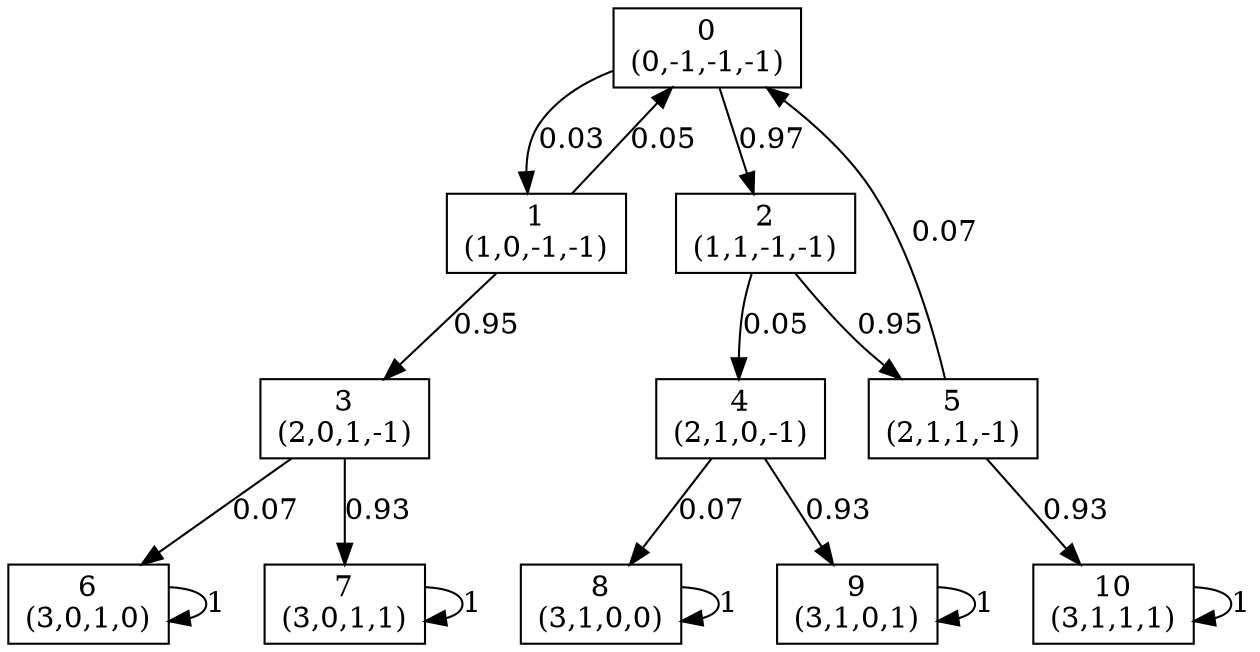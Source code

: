 digraph P {
node [shape=box];
0 -> 1 [ label="0.03" ];
0 -> 2 [ label="0.97" ];
1 -> 0 [ label="0.05" ];
1 -> 3 [ label="0.95" ];
2 -> 4 [ label="0.05" ];
2 -> 5 [ label="0.95" ];
3 -> 6 [ label="0.07" ];
3 -> 7 [ label="0.93" ];
4 -> 8 [ label="0.07" ];
4 -> 9 [ label="0.93" ];
5 -> 0 [ label="0.07" ];
5 -> 10 [ label="0.93" ];
6 -> 6 [ label="1" ];
7 -> 7 [ label="1" ];
8 -> 8 [ label="1" ];
9 -> 9 [ label="1" ];
10 -> 10 [ label="1" ];
0 [label="0\n(0,-1,-1,-1)"];
1 [label="1\n(1,0,-1,-1)"];
2 [label="2\n(1,1,-1,-1)"];
3 [label="3\n(2,0,1,-1)"];
4 [label="4\n(2,1,0,-1)"];
5 [label="5\n(2,1,1,-1)"];
6 [label="6\n(3,0,1,0)"];
7 [label="7\n(3,0,1,1)"];
8 [label="8\n(3,1,0,0)"];
9 [label="9\n(3,1,0,1)"];
10 [label="10\n(3,1,1,1)"];
}
